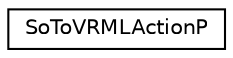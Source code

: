digraph "Graphical Class Hierarchy"
{
 // LATEX_PDF_SIZE
  edge [fontname="Helvetica",fontsize="10",labelfontname="Helvetica",labelfontsize="10"];
  node [fontname="Helvetica",fontsize="10",shape=record];
  rankdir="LR";
  Node0 [label="SoToVRMLActionP",height=0.2,width=0.4,color="black", fillcolor="white", style="filled",URL="$classSoToVRMLActionP.html",tooltip=" "];
}

